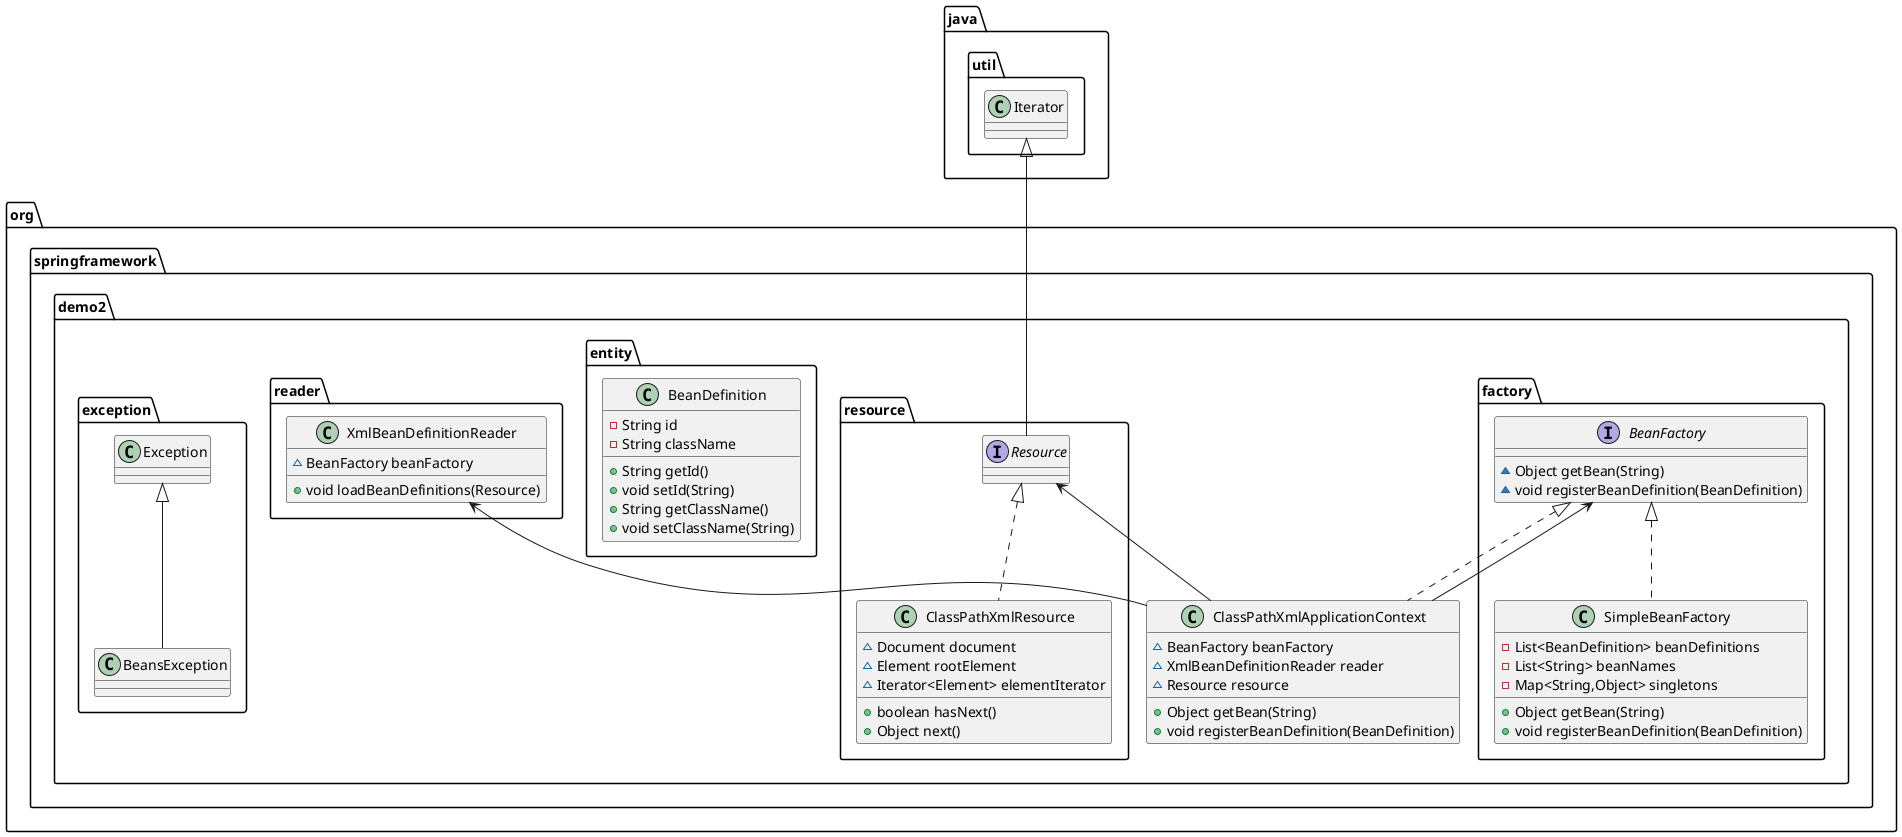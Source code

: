 @startuml
class org.springframework.demo2.factory.SimpleBeanFactory {
- List<BeanDefinition> beanDefinitions
- List<String> beanNames
- Map<String,Object> singletons
+ Object getBean(String)
+ void registerBeanDefinition(BeanDefinition)
}
interface org.springframework.demo2.resource.Resource {
}
class org.springframework.demo2.entity.BeanDefinition {
- String id
- String className
+ String getId()
+ void setId(String)
+ String getClassName()
+ void setClassName(String)
}
class org.springframework.demo2.ClassPathXmlApplicationContext {
~ BeanFactory beanFactory
~ XmlBeanDefinitionReader reader
~ Resource resource
+ Object getBean(String)
+ void registerBeanDefinition(BeanDefinition)
}
class org.springframework.demo2.reader.XmlBeanDefinitionReader {
~ BeanFactory beanFactory
+ void loadBeanDefinitions(Resource)
}
class org.springframework.demo2.exception.BeansException {
}
interface org.springframework.demo2.factory.BeanFactory {
~ Object getBean(String)
~ void registerBeanDefinition(BeanDefinition)
}
class org.springframework.demo2.resource.ClassPathXmlResource {
~ Document document
~ Element rootElement
~ Iterator<Element> elementIterator
+ boolean hasNext()
+ Object next()
}


org.springframework.demo2.factory.BeanFactory <|.. org.springframework.demo2.factory.SimpleBeanFactory
java.util.Iterator <|-- org.springframework.demo2.resource.Resource
org.springframework.demo2.factory.BeanFactory <|.. org.springframework.demo2.ClassPathXmlApplicationContext
org.springframework.demo2.factory.BeanFactory <-- org.springframework.demo2.ClassPathXmlApplicationContext
org.springframework.demo2.resource.Resource <-- org.springframework.demo2.ClassPathXmlApplicationContext
org.springframework.demo2.reader.XmlBeanDefinitionReader <-- org.springframework.demo2.ClassPathXmlApplicationContext

org.springframework.demo2.exception.Exception <|-- org.springframework.demo2.exception.BeansException
org.springframework.demo2.resource.Resource <|.. org.springframework.demo2.resource.ClassPathXmlResource
@enduml